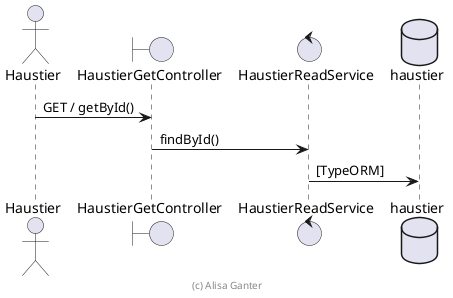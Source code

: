 @startuml Sequenzdiagramm

actor Haustier

boundary HaustierGetController
control HaustierReadService
database haustier

Haustier -> HaustierGetController : GET / getById()
HaustierGetController -> HaustierReadService: findById()
HaustierReadService -> haustier: [TypeORM]

footer (c) Alisa Ganter

@enduml
